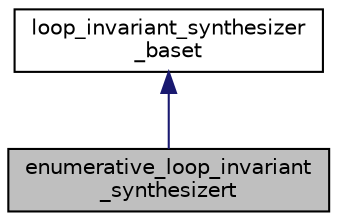 digraph "enumerative_loop_invariant_synthesizert"
{
 // LATEX_PDF_SIZE
  bgcolor="transparent";
  edge [fontname="Helvetica",fontsize="10",labelfontname="Helvetica",labelfontsize="10"];
  node [fontname="Helvetica",fontsize="10",shape=record];
  Node1 [label="enumerative_loop_invariant\l_synthesizert",height=0.2,width=0.4,color="black", fillcolor="grey75", style="filled", fontcolor="black",tooltip="Enumerative loop invariant synthesizers."];
  Node2 -> Node1 [dir="back",color="midnightblue",fontsize="10",style="solid",fontname="Helvetica"];
  Node2 [label="loop_invariant_synthesizer\l_baset",height=0.2,width=0.4,color="black",URL="$classloop__invariant__synthesizer__baset.html",tooltip="A base class for loop invariant synthesizers."];
}
